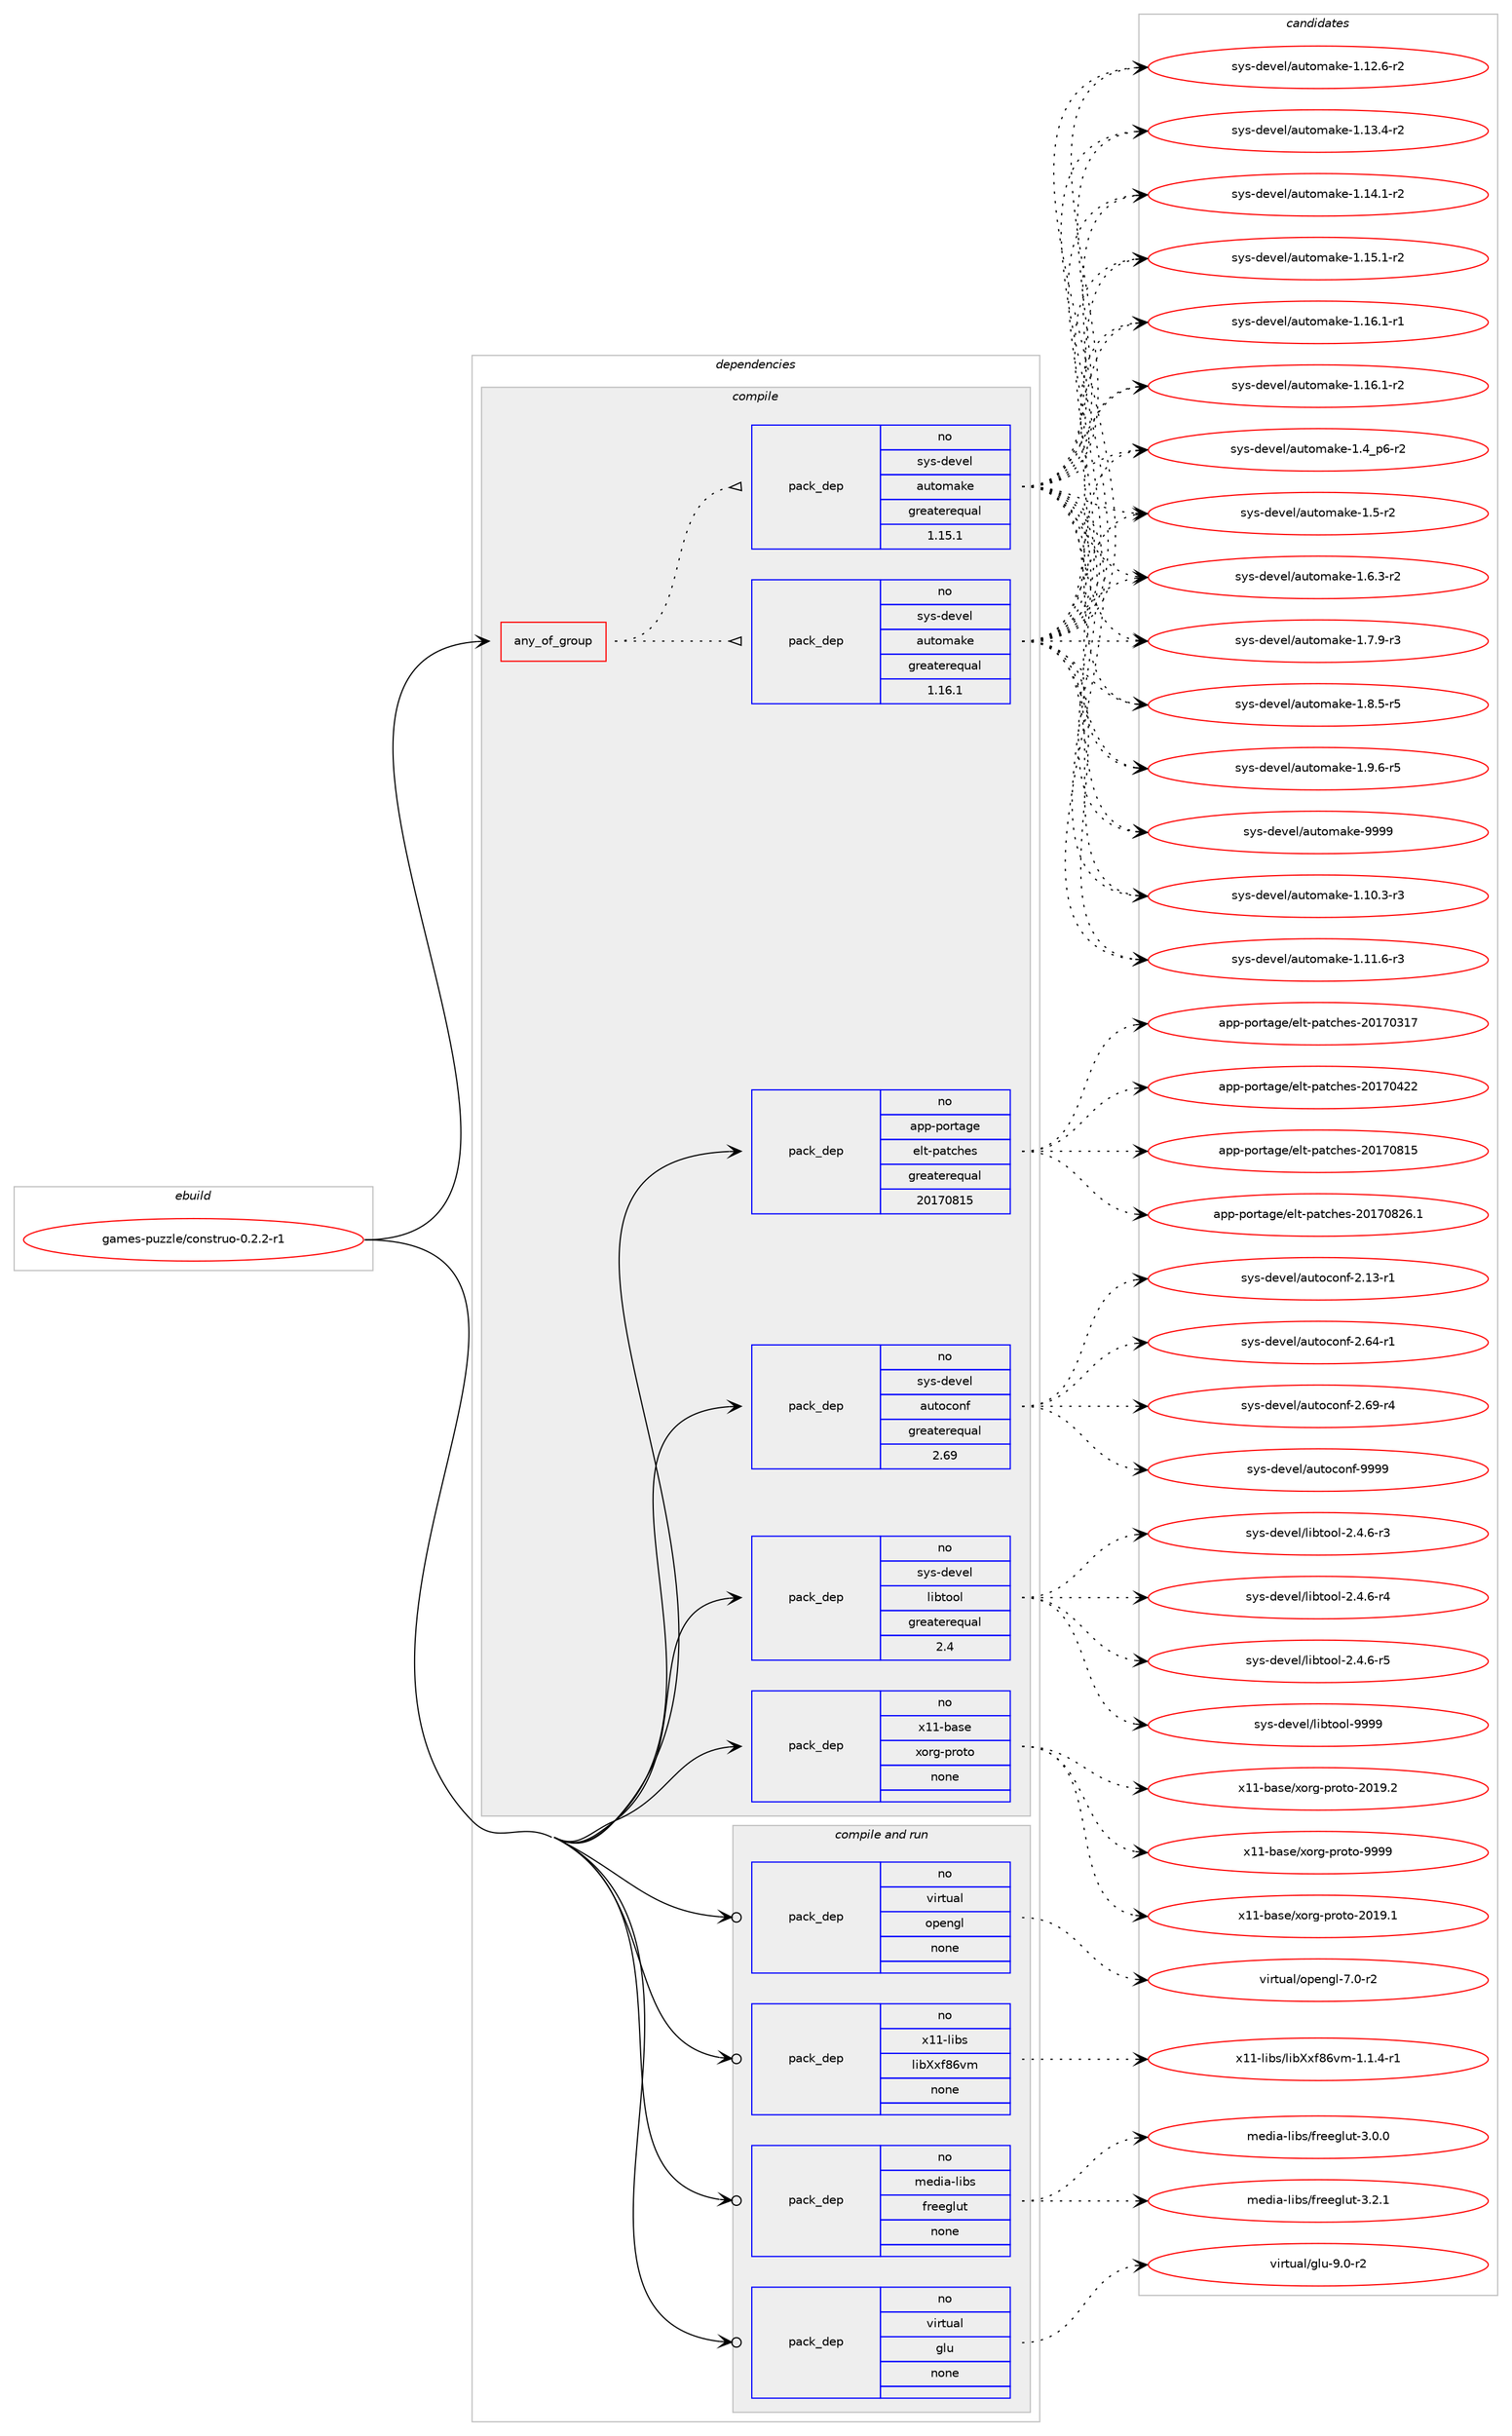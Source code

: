 digraph prolog {

# *************
# Graph options
# *************

newrank=true;
concentrate=true;
compound=true;
graph [rankdir=LR,fontname=Helvetica,fontsize=10,ranksep=1.5];#, ranksep=2.5, nodesep=0.2];
edge  [arrowhead=vee];
node  [fontname=Helvetica,fontsize=10];

# **********
# The ebuild
# **********

subgraph cluster_leftcol {
color=gray;
rank=same;
label=<<i>ebuild</i>>;
id [label="games-puzzle/construo-0.2.2-r1", color=red, width=4, href="../games-puzzle/construo-0.2.2-r1.svg"];
}

# ****************
# The dependencies
# ****************

subgraph cluster_midcol {
color=gray;
label=<<i>dependencies</i>>;
subgraph cluster_compile {
fillcolor="#eeeeee";
style=filled;
label=<<i>compile</i>>;
subgraph any12095 {
dependency741244 [label=<<TABLE BORDER="0" CELLBORDER="1" CELLSPACING="0" CELLPADDING="4"><TR><TD CELLPADDING="10">any_of_group</TD></TR></TABLE>>, shape=none, color=red];subgraph pack543778 {
dependency741245 [label=<<TABLE BORDER="0" CELLBORDER="1" CELLSPACING="0" CELLPADDING="4" WIDTH="220"><TR><TD ROWSPAN="6" CELLPADDING="30">pack_dep</TD></TR><TR><TD WIDTH="110">no</TD></TR><TR><TD>sys-devel</TD></TR><TR><TD>automake</TD></TR><TR><TD>greaterequal</TD></TR><TR><TD>1.16.1</TD></TR></TABLE>>, shape=none, color=blue];
}
dependency741244:e -> dependency741245:w [weight=20,style="dotted",arrowhead="oinv"];
subgraph pack543779 {
dependency741246 [label=<<TABLE BORDER="0" CELLBORDER="1" CELLSPACING="0" CELLPADDING="4" WIDTH="220"><TR><TD ROWSPAN="6" CELLPADDING="30">pack_dep</TD></TR><TR><TD WIDTH="110">no</TD></TR><TR><TD>sys-devel</TD></TR><TR><TD>automake</TD></TR><TR><TD>greaterequal</TD></TR><TR><TD>1.15.1</TD></TR></TABLE>>, shape=none, color=blue];
}
dependency741244:e -> dependency741246:w [weight=20,style="dotted",arrowhead="oinv"];
}
id:e -> dependency741244:w [weight=20,style="solid",arrowhead="vee"];
subgraph pack543780 {
dependency741247 [label=<<TABLE BORDER="0" CELLBORDER="1" CELLSPACING="0" CELLPADDING="4" WIDTH="220"><TR><TD ROWSPAN="6" CELLPADDING="30">pack_dep</TD></TR><TR><TD WIDTH="110">no</TD></TR><TR><TD>app-portage</TD></TR><TR><TD>elt-patches</TD></TR><TR><TD>greaterequal</TD></TR><TR><TD>20170815</TD></TR></TABLE>>, shape=none, color=blue];
}
id:e -> dependency741247:w [weight=20,style="solid",arrowhead="vee"];
subgraph pack543781 {
dependency741248 [label=<<TABLE BORDER="0" CELLBORDER="1" CELLSPACING="0" CELLPADDING="4" WIDTH="220"><TR><TD ROWSPAN="6" CELLPADDING="30">pack_dep</TD></TR><TR><TD WIDTH="110">no</TD></TR><TR><TD>sys-devel</TD></TR><TR><TD>autoconf</TD></TR><TR><TD>greaterequal</TD></TR><TR><TD>2.69</TD></TR></TABLE>>, shape=none, color=blue];
}
id:e -> dependency741248:w [weight=20,style="solid",arrowhead="vee"];
subgraph pack543782 {
dependency741249 [label=<<TABLE BORDER="0" CELLBORDER="1" CELLSPACING="0" CELLPADDING="4" WIDTH="220"><TR><TD ROWSPAN="6" CELLPADDING="30">pack_dep</TD></TR><TR><TD WIDTH="110">no</TD></TR><TR><TD>sys-devel</TD></TR><TR><TD>libtool</TD></TR><TR><TD>greaterequal</TD></TR><TR><TD>2.4</TD></TR></TABLE>>, shape=none, color=blue];
}
id:e -> dependency741249:w [weight=20,style="solid",arrowhead="vee"];
subgraph pack543783 {
dependency741250 [label=<<TABLE BORDER="0" CELLBORDER="1" CELLSPACING="0" CELLPADDING="4" WIDTH="220"><TR><TD ROWSPAN="6" CELLPADDING="30">pack_dep</TD></TR><TR><TD WIDTH="110">no</TD></TR><TR><TD>x11-base</TD></TR><TR><TD>xorg-proto</TD></TR><TR><TD>none</TD></TR><TR><TD></TD></TR></TABLE>>, shape=none, color=blue];
}
id:e -> dependency741250:w [weight=20,style="solid",arrowhead="vee"];
}
subgraph cluster_compileandrun {
fillcolor="#eeeeee";
style=filled;
label=<<i>compile and run</i>>;
subgraph pack543784 {
dependency741251 [label=<<TABLE BORDER="0" CELLBORDER="1" CELLSPACING="0" CELLPADDING="4" WIDTH="220"><TR><TD ROWSPAN="6" CELLPADDING="30">pack_dep</TD></TR><TR><TD WIDTH="110">no</TD></TR><TR><TD>media-libs</TD></TR><TR><TD>freeglut</TD></TR><TR><TD>none</TD></TR><TR><TD></TD></TR></TABLE>>, shape=none, color=blue];
}
id:e -> dependency741251:w [weight=20,style="solid",arrowhead="odotvee"];
subgraph pack543785 {
dependency741252 [label=<<TABLE BORDER="0" CELLBORDER="1" CELLSPACING="0" CELLPADDING="4" WIDTH="220"><TR><TD ROWSPAN="6" CELLPADDING="30">pack_dep</TD></TR><TR><TD WIDTH="110">no</TD></TR><TR><TD>virtual</TD></TR><TR><TD>glu</TD></TR><TR><TD>none</TD></TR><TR><TD></TD></TR></TABLE>>, shape=none, color=blue];
}
id:e -> dependency741252:w [weight=20,style="solid",arrowhead="odotvee"];
subgraph pack543786 {
dependency741253 [label=<<TABLE BORDER="0" CELLBORDER="1" CELLSPACING="0" CELLPADDING="4" WIDTH="220"><TR><TD ROWSPAN="6" CELLPADDING="30">pack_dep</TD></TR><TR><TD WIDTH="110">no</TD></TR><TR><TD>virtual</TD></TR><TR><TD>opengl</TD></TR><TR><TD>none</TD></TR><TR><TD></TD></TR></TABLE>>, shape=none, color=blue];
}
id:e -> dependency741253:w [weight=20,style="solid",arrowhead="odotvee"];
subgraph pack543787 {
dependency741254 [label=<<TABLE BORDER="0" CELLBORDER="1" CELLSPACING="0" CELLPADDING="4" WIDTH="220"><TR><TD ROWSPAN="6" CELLPADDING="30">pack_dep</TD></TR><TR><TD WIDTH="110">no</TD></TR><TR><TD>x11-libs</TD></TR><TR><TD>libXxf86vm</TD></TR><TR><TD>none</TD></TR><TR><TD></TD></TR></TABLE>>, shape=none, color=blue];
}
id:e -> dependency741254:w [weight=20,style="solid",arrowhead="odotvee"];
}
subgraph cluster_run {
fillcolor="#eeeeee";
style=filled;
label=<<i>run</i>>;
}
}

# **************
# The candidates
# **************

subgraph cluster_choices {
rank=same;
color=gray;
label=<<i>candidates</i>>;

subgraph choice543778 {
color=black;
nodesep=1;
choice11512111545100101118101108479711711611110997107101454946494846514511451 [label="sys-devel/automake-1.10.3-r3", color=red, width=4,href="../sys-devel/automake-1.10.3-r3.svg"];
choice11512111545100101118101108479711711611110997107101454946494946544511451 [label="sys-devel/automake-1.11.6-r3", color=red, width=4,href="../sys-devel/automake-1.11.6-r3.svg"];
choice11512111545100101118101108479711711611110997107101454946495046544511450 [label="sys-devel/automake-1.12.6-r2", color=red, width=4,href="../sys-devel/automake-1.12.6-r2.svg"];
choice11512111545100101118101108479711711611110997107101454946495146524511450 [label="sys-devel/automake-1.13.4-r2", color=red, width=4,href="../sys-devel/automake-1.13.4-r2.svg"];
choice11512111545100101118101108479711711611110997107101454946495246494511450 [label="sys-devel/automake-1.14.1-r2", color=red, width=4,href="../sys-devel/automake-1.14.1-r2.svg"];
choice11512111545100101118101108479711711611110997107101454946495346494511450 [label="sys-devel/automake-1.15.1-r2", color=red, width=4,href="../sys-devel/automake-1.15.1-r2.svg"];
choice11512111545100101118101108479711711611110997107101454946495446494511449 [label="sys-devel/automake-1.16.1-r1", color=red, width=4,href="../sys-devel/automake-1.16.1-r1.svg"];
choice11512111545100101118101108479711711611110997107101454946495446494511450 [label="sys-devel/automake-1.16.1-r2", color=red, width=4,href="../sys-devel/automake-1.16.1-r2.svg"];
choice115121115451001011181011084797117116111109971071014549465295112544511450 [label="sys-devel/automake-1.4_p6-r2", color=red, width=4,href="../sys-devel/automake-1.4_p6-r2.svg"];
choice11512111545100101118101108479711711611110997107101454946534511450 [label="sys-devel/automake-1.5-r2", color=red, width=4,href="../sys-devel/automake-1.5-r2.svg"];
choice115121115451001011181011084797117116111109971071014549465446514511450 [label="sys-devel/automake-1.6.3-r2", color=red, width=4,href="../sys-devel/automake-1.6.3-r2.svg"];
choice115121115451001011181011084797117116111109971071014549465546574511451 [label="sys-devel/automake-1.7.9-r3", color=red, width=4,href="../sys-devel/automake-1.7.9-r3.svg"];
choice115121115451001011181011084797117116111109971071014549465646534511453 [label="sys-devel/automake-1.8.5-r5", color=red, width=4,href="../sys-devel/automake-1.8.5-r5.svg"];
choice115121115451001011181011084797117116111109971071014549465746544511453 [label="sys-devel/automake-1.9.6-r5", color=red, width=4,href="../sys-devel/automake-1.9.6-r5.svg"];
choice115121115451001011181011084797117116111109971071014557575757 [label="sys-devel/automake-9999", color=red, width=4,href="../sys-devel/automake-9999.svg"];
dependency741245:e -> choice11512111545100101118101108479711711611110997107101454946494846514511451:w [style=dotted,weight="100"];
dependency741245:e -> choice11512111545100101118101108479711711611110997107101454946494946544511451:w [style=dotted,weight="100"];
dependency741245:e -> choice11512111545100101118101108479711711611110997107101454946495046544511450:w [style=dotted,weight="100"];
dependency741245:e -> choice11512111545100101118101108479711711611110997107101454946495146524511450:w [style=dotted,weight="100"];
dependency741245:e -> choice11512111545100101118101108479711711611110997107101454946495246494511450:w [style=dotted,weight="100"];
dependency741245:e -> choice11512111545100101118101108479711711611110997107101454946495346494511450:w [style=dotted,weight="100"];
dependency741245:e -> choice11512111545100101118101108479711711611110997107101454946495446494511449:w [style=dotted,weight="100"];
dependency741245:e -> choice11512111545100101118101108479711711611110997107101454946495446494511450:w [style=dotted,weight="100"];
dependency741245:e -> choice115121115451001011181011084797117116111109971071014549465295112544511450:w [style=dotted,weight="100"];
dependency741245:e -> choice11512111545100101118101108479711711611110997107101454946534511450:w [style=dotted,weight="100"];
dependency741245:e -> choice115121115451001011181011084797117116111109971071014549465446514511450:w [style=dotted,weight="100"];
dependency741245:e -> choice115121115451001011181011084797117116111109971071014549465546574511451:w [style=dotted,weight="100"];
dependency741245:e -> choice115121115451001011181011084797117116111109971071014549465646534511453:w [style=dotted,weight="100"];
dependency741245:e -> choice115121115451001011181011084797117116111109971071014549465746544511453:w [style=dotted,weight="100"];
dependency741245:e -> choice115121115451001011181011084797117116111109971071014557575757:w [style=dotted,weight="100"];
}
subgraph choice543779 {
color=black;
nodesep=1;
choice11512111545100101118101108479711711611110997107101454946494846514511451 [label="sys-devel/automake-1.10.3-r3", color=red, width=4,href="../sys-devel/automake-1.10.3-r3.svg"];
choice11512111545100101118101108479711711611110997107101454946494946544511451 [label="sys-devel/automake-1.11.6-r3", color=red, width=4,href="../sys-devel/automake-1.11.6-r3.svg"];
choice11512111545100101118101108479711711611110997107101454946495046544511450 [label="sys-devel/automake-1.12.6-r2", color=red, width=4,href="../sys-devel/automake-1.12.6-r2.svg"];
choice11512111545100101118101108479711711611110997107101454946495146524511450 [label="sys-devel/automake-1.13.4-r2", color=red, width=4,href="../sys-devel/automake-1.13.4-r2.svg"];
choice11512111545100101118101108479711711611110997107101454946495246494511450 [label="sys-devel/automake-1.14.1-r2", color=red, width=4,href="../sys-devel/automake-1.14.1-r2.svg"];
choice11512111545100101118101108479711711611110997107101454946495346494511450 [label="sys-devel/automake-1.15.1-r2", color=red, width=4,href="../sys-devel/automake-1.15.1-r2.svg"];
choice11512111545100101118101108479711711611110997107101454946495446494511449 [label="sys-devel/automake-1.16.1-r1", color=red, width=4,href="../sys-devel/automake-1.16.1-r1.svg"];
choice11512111545100101118101108479711711611110997107101454946495446494511450 [label="sys-devel/automake-1.16.1-r2", color=red, width=4,href="../sys-devel/automake-1.16.1-r2.svg"];
choice115121115451001011181011084797117116111109971071014549465295112544511450 [label="sys-devel/automake-1.4_p6-r2", color=red, width=4,href="../sys-devel/automake-1.4_p6-r2.svg"];
choice11512111545100101118101108479711711611110997107101454946534511450 [label="sys-devel/automake-1.5-r2", color=red, width=4,href="../sys-devel/automake-1.5-r2.svg"];
choice115121115451001011181011084797117116111109971071014549465446514511450 [label="sys-devel/automake-1.6.3-r2", color=red, width=4,href="../sys-devel/automake-1.6.3-r2.svg"];
choice115121115451001011181011084797117116111109971071014549465546574511451 [label="sys-devel/automake-1.7.9-r3", color=red, width=4,href="../sys-devel/automake-1.7.9-r3.svg"];
choice115121115451001011181011084797117116111109971071014549465646534511453 [label="sys-devel/automake-1.8.5-r5", color=red, width=4,href="../sys-devel/automake-1.8.5-r5.svg"];
choice115121115451001011181011084797117116111109971071014549465746544511453 [label="sys-devel/automake-1.9.6-r5", color=red, width=4,href="../sys-devel/automake-1.9.6-r5.svg"];
choice115121115451001011181011084797117116111109971071014557575757 [label="sys-devel/automake-9999", color=red, width=4,href="../sys-devel/automake-9999.svg"];
dependency741246:e -> choice11512111545100101118101108479711711611110997107101454946494846514511451:w [style=dotted,weight="100"];
dependency741246:e -> choice11512111545100101118101108479711711611110997107101454946494946544511451:w [style=dotted,weight="100"];
dependency741246:e -> choice11512111545100101118101108479711711611110997107101454946495046544511450:w [style=dotted,weight="100"];
dependency741246:e -> choice11512111545100101118101108479711711611110997107101454946495146524511450:w [style=dotted,weight="100"];
dependency741246:e -> choice11512111545100101118101108479711711611110997107101454946495246494511450:w [style=dotted,weight="100"];
dependency741246:e -> choice11512111545100101118101108479711711611110997107101454946495346494511450:w [style=dotted,weight="100"];
dependency741246:e -> choice11512111545100101118101108479711711611110997107101454946495446494511449:w [style=dotted,weight="100"];
dependency741246:e -> choice11512111545100101118101108479711711611110997107101454946495446494511450:w [style=dotted,weight="100"];
dependency741246:e -> choice115121115451001011181011084797117116111109971071014549465295112544511450:w [style=dotted,weight="100"];
dependency741246:e -> choice11512111545100101118101108479711711611110997107101454946534511450:w [style=dotted,weight="100"];
dependency741246:e -> choice115121115451001011181011084797117116111109971071014549465446514511450:w [style=dotted,weight="100"];
dependency741246:e -> choice115121115451001011181011084797117116111109971071014549465546574511451:w [style=dotted,weight="100"];
dependency741246:e -> choice115121115451001011181011084797117116111109971071014549465646534511453:w [style=dotted,weight="100"];
dependency741246:e -> choice115121115451001011181011084797117116111109971071014549465746544511453:w [style=dotted,weight="100"];
dependency741246:e -> choice115121115451001011181011084797117116111109971071014557575757:w [style=dotted,weight="100"];
}
subgraph choice543780 {
color=black;
nodesep=1;
choice97112112451121111141169710310147101108116451129711699104101115455048495548514955 [label="app-portage/elt-patches-20170317", color=red, width=4,href="../app-portage/elt-patches-20170317.svg"];
choice97112112451121111141169710310147101108116451129711699104101115455048495548525050 [label="app-portage/elt-patches-20170422", color=red, width=4,href="../app-portage/elt-patches-20170422.svg"];
choice97112112451121111141169710310147101108116451129711699104101115455048495548564953 [label="app-portage/elt-patches-20170815", color=red, width=4,href="../app-portage/elt-patches-20170815.svg"];
choice971121124511211111411697103101471011081164511297116991041011154550484955485650544649 [label="app-portage/elt-patches-20170826.1", color=red, width=4,href="../app-portage/elt-patches-20170826.1.svg"];
dependency741247:e -> choice97112112451121111141169710310147101108116451129711699104101115455048495548514955:w [style=dotted,weight="100"];
dependency741247:e -> choice97112112451121111141169710310147101108116451129711699104101115455048495548525050:w [style=dotted,weight="100"];
dependency741247:e -> choice97112112451121111141169710310147101108116451129711699104101115455048495548564953:w [style=dotted,weight="100"];
dependency741247:e -> choice971121124511211111411697103101471011081164511297116991041011154550484955485650544649:w [style=dotted,weight="100"];
}
subgraph choice543781 {
color=black;
nodesep=1;
choice1151211154510010111810110847971171161119911111010245504649514511449 [label="sys-devel/autoconf-2.13-r1", color=red, width=4,href="../sys-devel/autoconf-2.13-r1.svg"];
choice1151211154510010111810110847971171161119911111010245504654524511449 [label="sys-devel/autoconf-2.64-r1", color=red, width=4,href="../sys-devel/autoconf-2.64-r1.svg"];
choice1151211154510010111810110847971171161119911111010245504654574511452 [label="sys-devel/autoconf-2.69-r4", color=red, width=4,href="../sys-devel/autoconf-2.69-r4.svg"];
choice115121115451001011181011084797117116111991111101024557575757 [label="sys-devel/autoconf-9999", color=red, width=4,href="../sys-devel/autoconf-9999.svg"];
dependency741248:e -> choice1151211154510010111810110847971171161119911111010245504649514511449:w [style=dotted,weight="100"];
dependency741248:e -> choice1151211154510010111810110847971171161119911111010245504654524511449:w [style=dotted,weight="100"];
dependency741248:e -> choice1151211154510010111810110847971171161119911111010245504654574511452:w [style=dotted,weight="100"];
dependency741248:e -> choice115121115451001011181011084797117116111991111101024557575757:w [style=dotted,weight="100"];
}
subgraph choice543782 {
color=black;
nodesep=1;
choice1151211154510010111810110847108105981161111111084550465246544511451 [label="sys-devel/libtool-2.4.6-r3", color=red, width=4,href="../sys-devel/libtool-2.4.6-r3.svg"];
choice1151211154510010111810110847108105981161111111084550465246544511452 [label="sys-devel/libtool-2.4.6-r4", color=red, width=4,href="../sys-devel/libtool-2.4.6-r4.svg"];
choice1151211154510010111810110847108105981161111111084550465246544511453 [label="sys-devel/libtool-2.4.6-r5", color=red, width=4,href="../sys-devel/libtool-2.4.6-r5.svg"];
choice1151211154510010111810110847108105981161111111084557575757 [label="sys-devel/libtool-9999", color=red, width=4,href="../sys-devel/libtool-9999.svg"];
dependency741249:e -> choice1151211154510010111810110847108105981161111111084550465246544511451:w [style=dotted,weight="100"];
dependency741249:e -> choice1151211154510010111810110847108105981161111111084550465246544511452:w [style=dotted,weight="100"];
dependency741249:e -> choice1151211154510010111810110847108105981161111111084550465246544511453:w [style=dotted,weight="100"];
dependency741249:e -> choice1151211154510010111810110847108105981161111111084557575757:w [style=dotted,weight="100"];
}
subgraph choice543783 {
color=black;
nodesep=1;
choice1204949459897115101471201111141034511211411111611145504849574649 [label="x11-base/xorg-proto-2019.1", color=red, width=4,href="../x11-base/xorg-proto-2019.1.svg"];
choice1204949459897115101471201111141034511211411111611145504849574650 [label="x11-base/xorg-proto-2019.2", color=red, width=4,href="../x11-base/xorg-proto-2019.2.svg"];
choice120494945989711510147120111114103451121141111161114557575757 [label="x11-base/xorg-proto-9999", color=red, width=4,href="../x11-base/xorg-proto-9999.svg"];
dependency741250:e -> choice1204949459897115101471201111141034511211411111611145504849574649:w [style=dotted,weight="100"];
dependency741250:e -> choice1204949459897115101471201111141034511211411111611145504849574650:w [style=dotted,weight="100"];
dependency741250:e -> choice120494945989711510147120111114103451121141111161114557575757:w [style=dotted,weight="100"];
}
subgraph choice543784 {
color=black;
nodesep=1;
choice10910110010597451081059811547102114101101103108117116455146484648 [label="media-libs/freeglut-3.0.0", color=red, width=4,href="../media-libs/freeglut-3.0.0.svg"];
choice10910110010597451081059811547102114101101103108117116455146504649 [label="media-libs/freeglut-3.2.1", color=red, width=4,href="../media-libs/freeglut-3.2.1.svg"];
dependency741251:e -> choice10910110010597451081059811547102114101101103108117116455146484648:w [style=dotted,weight="100"];
dependency741251:e -> choice10910110010597451081059811547102114101101103108117116455146504649:w [style=dotted,weight="100"];
}
subgraph choice543785 {
color=black;
nodesep=1;
choice1181051141161179710847103108117455746484511450 [label="virtual/glu-9.0-r2", color=red, width=4,href="../virtual/glu-9.0-r2.svg"];
dependency741252:e -> choice1181051141161179710847103108117455746484511450:w [style=dotted,weight="100"];
}
subgraph choice543786 {
color=black;
nodesep=1;
choice1181051141161179710847111112101110103108455546484511450 [label="virtual/opengl-7.0-r2", color=red, width=4,href="../virtual/opengl-7.0-r2.svg"];
dependency741253:e -> choice1181051141161179710847111112101110103108455546484511450:w [style=dotted,weight="100"];
}
subgraph choice543787 {
color=black;
nodesep=1;
choice1204949451081059811547108105988812010256541181094549464946524511449 [label="x11-libs/libXxf86vm-1.1.4-r1", color=red, width=4,href="../x11-libs/libXxf86vm-1.1.4-r1.svg"];
dependency741254:e -> choice1204949451081059811547108105988812010256541181094549464946524511449:w [style=dotted,weight="100"];
}
}

}

